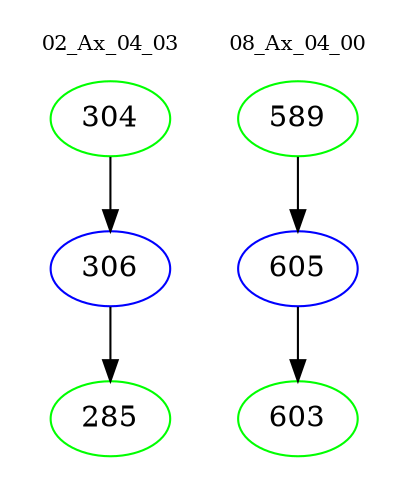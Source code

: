 digraph{
subgraph cluster_0 {
color = white
label = "02_Ax_04_03";
fontsize=10;
T0_304 [label="304", color="green"]
T0_304 -> T0_306 [color="black"]
T0_306 [label="306", color="blue"]
T0_306 -> T0_285 [color="black"]
T0_285 [label="285", color="green"]
}
subgraph cluster_1 {
color = white
label = "08_Ax_04_00";
fontsize=10;
T1_589 [label="589", color="green"]
T1_589 -> T1_605 [color="black"]
T1_605 [label="605", color="blue"]
T1_605 -> T1_603 [color="black"]
T1_603 [label="603", color="green"]
}
}

